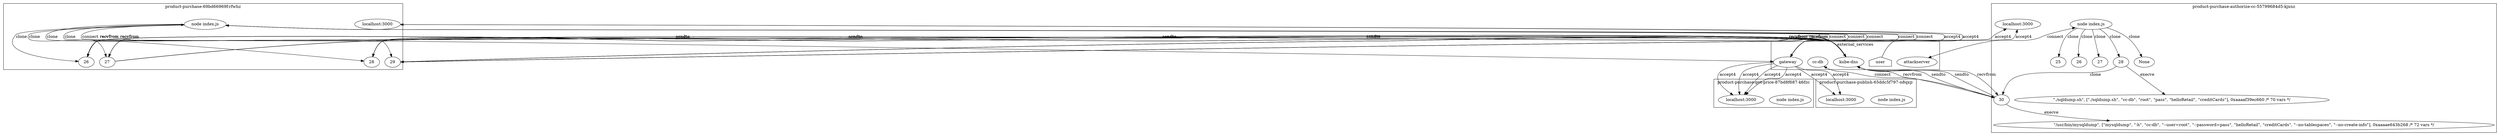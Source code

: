 digraph G {
	subgraph "cluster_ product-purchase-69bd66969f-rfwhz " {
		label=" product-purchase-69bd66969f-rfwhz "
		6657 [label="node index.js"]
		"product-purchase_localhost_3000" [label="localhost:3000"]
		"product-purchase_localhost_3000" [label="localhost:3000"]
		6657 -> 11289 [label=clone]
		6657 -> 11298 [label=clone]
		6657 -> 11292 [label=clone]
		6657 -> 11306 [label=clone]
		11289 [label=26]
		11298 [label=27]
		11292 [label=28]
		11306 [label=29]
	}
	subgraph "cluster_ product-purchase-get-price-87bd8f687-k6fzc " {
		label=" product-purchase-get-price-87bd8f687-k6fzc "
		7529 [label="node index.js"]
		"product-purchase-get-price_localhost_3000" [label="localhost:3000"]
		"product-purchase-get-price_localhost_3000" [label="localhost:3000"]
		"product-purchase-get-price_localhost_3000" [label="localhost:3000"]
		"product-purchase-get-price_localhost_3000" [label="localhost:3000"]
	}
	subgraph "cluster_ product-purchase-publish-65ddc5f797-n8qxp " {
		label=" product-purchase-publish-65ddc5f797-n8qxp "
		8799 [label="node index.js"]
		"product-purchase-publish_localhost_3000" [label="localhost:3000"]
		"product-purchase-publish_localhost_3000" [label="localhost:3000"]
	}
	subgraph "cluster_ product-purchase-authorize-cc-55799684d5-kjxnz " {
		label=" product-purchase-authorize-cc-55799684d5-kjxnz "
		10256 [label="node index.js"]
		"product-purchase-authorize-cc_localhost_3000" [label="localhost:3000"]
		"product-purchase-authorize-cc_localhost_3000" [label="localhost:3000"]
		10256 -> 11882 [label=clone]
		10256 -> 11876 [label=clone]
		10256 -> 11887 [label=clone]
		10256 -> 12022 [label=clone]
		10256 -> None [label=clone]
		11882 [label=25]
		11876 [label=26]
		11887 [label=27]
		12022 [label=28]
		" product-purchase-authorize-cc-55799684d5-kjxnz _./sqldump.sh cc-db root pass helloRetail creditCards" [label="\"./sqldump.sh\", [\"./sqldump.sh\", \"cc-db\", \"root\", \"pass\", \"helloRetail\", \"creditCards\"], 0xaaaaf39ec660 /* 70 vars */"]
		12022 -> " product-purchase-authorize-cc-55799684d5-kjxnz _./sqldump.sh cc-db root pass helloRetail creditCards" [label=execve]
		12022 -> 12055 [label=clone]
		12055 [label=30]
		" product-purchase-authorize-cc-55799684d5-kjxnz _mysqldump -h cc-db --user=root --password=pass helloRetail creditCards --no-tablespaces --no-create-info" [label="\"/usr/bin/mysqldump\", [\"mysqldump\", \"-h\", \"cc-db\", \"--user=root\", \"--password=pass\", \"helloRetail\", \"creditCards\", \"--no-tablespaces\", \"--no-create-info\"], 0xaaaae643b268 /* 72 vars */"]
		12055 -> " product-purchase-authorize-cc-55799684d5-kjxnz _mysqldump -h cc-db --user=root --password=pass helloRetail creditCards --no-tablespaces --no-create-info" [label=execve]
	}
	subgraph cluster_services {
		label=external_services
		user [shape=house]
		user -> "product-purchase_localhost_3000" [label=accept4]
		user -> "product-purchase_localhost_3000" [label=accept4]
		"10.107.89.58_8080" [label=gateway]
		6657 -> "10.107.89.58_8080" [label=connect dir=both]
		"10.107.89.58_8080" [label=gateway]
		6657 -> "10.107.89.58_8080" [label=connect dir=both]
		"10.107.89.58_8080" [label=gateway]
		6657 -> "10.107.89.58_8080" [label=connect dir=both]
		"10.107.89.58_8080" [label=gateway]
		6657 -> "10.107.89.58_8080" [label=connect dir=both]
		"10.107.89.58_8080" [label=gateway]
		6657 -> "10.107.89.58_8080" [label=connect dir=both]
		"10.107.89.58_8080" [label=gateway]
		6657 -> "10.107.89.58_8080" [label=connect dir=both]
		"10.96.0.10_53" [label="kube-dns"]
		11289 -> "10.96.0.10_53" [label=sendto]
		"10.96.0.10_53" [label="kube-dns"]
		11289 -> "10.96.0.10_53" [label=sendto]
		"10.96.0.10_53" [label="kube-dns"]
		"10.96.0.10_53" -> 11289 [label=recvfrom]
		"10.96.0.10_53" [label="kube-dns"]
		"10.96.0.10_53" -> 11289 [label=recvfrom]
		"10.96.0.10_53" [label="kube-dns"]
		11289 -> "10.96.0.10_53" [label=sendto]
		"10.96.0.10_53" [label="kube-dns"]
		11289 -> "10.96.0.10_53" [label=sendto]
		"10.96.0.10_53" [label="kube-dns"]
		"10.96.0.10_53" -> 11289 [label=recvfrom]
		"10.96.0.10_53" [label="kube-dns"]
		"10.96.0.10_53" -> 11289 [label=recvfrom]
		"10.96.0.10_53" [label="kube-dns"]
		11289 -> "10.96.0.10_53" [label=sendto]
		"10.96.0.10_53" [label="kube-dns"]
		11289 -> "10.96.0.10_53" [label=sendto]
		"10.96.0.10_53" [label="kube-dns"]
		"10.96.0.10_53" -> 11289 [label=recvfrom]
		"10.96.0.10_53" [label="kube-dns"]
		"10.96.0.10_53" -> 11289 [label=recvfrom]
		"10.96.0.10_53" [label="kube-dns"]
		11289 -> "10.96.0.10_53" [label=sendto]
		"10.96.0.10_53" [label="kube-dns"]
		11289 -> "10.96.0.10_53" [label=sendto]
		"10.96.0.10_53" [label="kube-dns"]
		"10.96.0.10_53" -> 11289 [label=recvfrom]
		"10.96.0.10_53" [label="kube-dns"]
		"10.96.0.10_53" -> 11289 [label=recvfrom]
		"10.96.0.10_53" [label="kube-dns"]
		11289 -> "10.96.0.10_53" [label=sendto]
		"10.96.0.10_53" [label="kube-dns"]
		11289 -> "10.96.0.10_53" [label=sendto]
		"10.96.0.10_53" [label="kube-dns"]
		"10.96.0.10_53" -> 11289 [label=recvfrom]
		"10.96.0.10_53" [label="kube-dns"]
		"10.96.0.10_53" -> 11289 [label=recvfrom]
		"10.96.0.10_53" [label="kube-dns"]
		11289 -> "10.96.0.10_53" [label=sendto]
		"10.96.0.10_53" [label="kube-dns"]
		11289 -> "10.96.0.10_53" [label=sendto]
		"10.96.0.10_53" [label="kube-dns"]
		"10.96.0.10_53" -> 11289 [label=recvfrom]
		"10.96.0.10_53" [label="kube-dns"]
		"10.96.0.10_53" -> 11289 [label=recvfrom]
		"10.96.0.10_53" [label="kube-dns"]
		11289 -> "10.96.0.10_53" [label=sendto]
		"10.96.0.10_53" [label="kube-dns"]
		11289 -> "10.96.0.10_53" [label=sendto]
		"10.96.0.10_53" [label="kube-dns"]
		"10.96.0.10_53" -> 11289 [label=recvfrom]
		"10.96.0.10_53" [label="kube-dns"]
		"10.96.0.10_53" -> 11289 [label=recvfrom]
		"10.96.0.10_53" [label="kube-dns"]
		11289 -> "10.96.0.10_53" [label=sendto]
		"10.96.0.10_53" [label="kube-dns"]
		11289 -> "10.96.0.10_53" [label=sendto]
		"10.96.0.10_53" [label="kube-dns"]
		"10.96.0.10_53" -> 11289 [label=recvfrom]
		"10.96.0.10_53" [label="kube-dns"]
		"10.96.0.10_53" -> 11289 [label=recvfrom]
		"10.96.0.10_53" [label="kube-dns"]
		11298 -> "10.96.0.10_53" [label=sendto]
		"10.96.0.10_53" [label="kube-dns"]
		11298 -> "10.96.0.10_53" [label=sendto]
		"10.96.0.10_53" [label="kube-dns"]
		"10.96.0.10_53" -> 11298 [label=recvfrom]
		"10.96.0.10_53" [label="kube-dns"]
		"10.96.0.10_53" -> 11298 [label=recvfrom]
		"10.96.0.10_53" [label="kube-dns"]
		11298 -> "10.96.0.10_53" [label=sendto]
		"10.96.0.10_53" [label="kube-dns"]
		11298 -> "10.96.0.10_53" [label=sendto]
		"10.96.0.10_53" [label="kube-dns"]
		"10.96.0.10_53" -> 11298 [label=recvfrom]
		"10.96.0.10_53" [label="kube-dns"]
		"10.96.0.10_53" -> 11298 [label=recvfrom]
		"10.96.0.10_53" [label="kube-dns"]
		11298 -> "10.96.0.10_53" [label=sendto]
		"10.96.0.10_53" [label="kube-dns"]
		11298 -> "10.96.0.10_53" [label=sendto]
		"10.96.0.10_53" [label="kube-dns"]
		"10.96.0.10_53" -> 11298 [label=recvfrom]
		"10.96.0.10_53" [label="kube-dns"]
		"10.96.0.10_53" -> 11298 [label=recvfrom]
		"10.96.0.10_53" [label="kube-dns"]
		11298 -> "10.96.0.10_53" [label=sendto]
		"10.96.0.10_53" [label="kube-dns"]
		11298 -> "10.96.0.10_53" [label=sendto]
		"10.96.0.10_53" [label="kube-dns"]
		"10.96.0.10_53" -> 11298 [label=recvfrom]
		"10.96.0.10_53" [label="kube-dns"]
		"10.96.0.10_53" -> 11298 [label=recvfrom]
		"10.96.0.10_53" [label="kube-dns"]
		11292 -> "10.96.0.10_53" [label=sendto]
		"10.96.0.10_53" [label="kube-dns"]
		11292 -> "10.96.0.10_53" [label=sendto]
		"10.96.0.10_53" [label="kube-dns"]
		"10.96.0.10_53" -> 11292 [label=recvfrom]
		"10.96.0.10_53" [label="kube-dns"]
		"10.96.0.10_53" -> 11292 [label=recvfrom]
		"10.96.0.10_53" [label="kube-dns"]
		11292 -> "10.96.0.10_53" [label=sendto]
		"10.96.0.10_53" [label="kube-dns"]
		11292 -> "10.96.0.10_53" [label=sendto]
		"10.96.0.10_53" [label="kube-dns"]
		"10.96.0.10_53" -> 11292 [label=recvfrom]
		"10.96.0.10_53" [label="kube-dns"]
		"10.96.0.10_53" -> 11292 [label=recvfrom]
		"10.96.0.10_53" [label="kube-dns"]
		11292 -> "10.96.0.10_53" [label=sendto]
		"10.96.0.10_53" [label="kube-dns"]
		11292 -> "10.96.0.10_53" [label=sendto]
		"10.96.0.10_53" [label="kube-dns"]
		"10.96.0.10_53" -> 11292 [label=recvfrom]
		"10.96.0.10_53" [label="kube-dns"]
		"10.96.0.10_53" -> 11292 [label=recvfrom]
		"10.96.0.10_53" [label="kube-dns"]
		11292 -> "10.96.0.10_53" [label=sendto]
		"10.96.0.10_53" [label="kube-dns"]
		11292 -> "10.96.0.10_53" [label=sendto]
		"10.96.0.10_53" [label="kube-dns"]
		"10.96.0.10_53" -> 11292 [label=recvfrom]
		"10.96.0.10_53" [label="kube-dns"]
		"10.96.0.10_53" -> 11292 [label=recvfrom]
		"10.96.0.10_53" [label="kube-dns"]
		11292 -> "10.96.0.10_53" [label=sendto]
		"10.96.0.10_53" [label="kube-dns"]
		11292 -> "10.96.0.10_53" [label=sendto]
		"10.96.0.10_53" [label="kube-dns"]
		"10.96.0.10_53" -> 11292 [label=recvfrom]
		"10.96.0.10_53" [label="kube-dns"]
		"10.96.0.10_53" -> 11292 [label=recvfrom]
		"10.96.0.10_53" [label="kube-dns"]
		11292 -> "10.96.0.10_53" [label=sendto]
		"10.96.0.10_53" [label="kube-dns"]
		11292 -> "10.96.0.10_53" [label=sendto]
		"10.96.0.10_53" [label="kube-dns"]
		"10.96.0.10_53" -> 11292 [label=recvfrom]
		"10.96.0.10_53" [label="kube-dns"]
		"10.96.0.10_53" -> 11292 [label=recvfrom]
		"10.96.0.10_53" [label="kube-dns"]
		11292 -> "10.96.0.10_53" [label=sendto]
		"10.96.0.10_53" [label="kube-dns"]
		11292 -> "10.96.0.10_53" [label=sendto]
		"10.96.0.10_53" [label="kube-dns"]
		"10.96.0.10_53" -> 11292 [label=recvfrom]
		"10.96.0.10_53" [label="kube-dns"]
		"10.96.0.10_53" -> 11292 [label=recvfrom]
		"10.96.0.10_53" [label="kube-dns"]
		11292 -> "10.96.0.10_53" [label=sendto]
		"10.96.0.10_53" [label="kube-dns"]
		11292 -> "10.96.0.10_53" [label=sendto]
		"10.96.0.10_53" [label="kube-dns"]
		"10.96.0.10_53" -> 11292 [label=recvfrom]
		"10.96.0.10_53" [label="kube-dns"]
		"10.96.0.10_53" -> 11292 [label=recvfrom]
		"10.96.0.10_53" [label="kube-dns"]
		11306 -> "10.96.0.10_53" [label=sendto]
		"10.96.0.10_53" [label="kube-dns"]
		11306 -> "10.96.0.10_53" [label=sendto]
		"10.96.0.10_53" [label="kube-dns"]
		"10.96.0.10_53" -> 11306 [label=recvfrom]
		"10.96.0.10_53" [label="kube-dns"]
		"10.96.0.10_53" -> 11306 [label=recvfrom]
		"10.96.0.10_53" [label="kube-dns"]
		11306 -> "10.96.0.10_53" [label=sendto]
		"10.96.0.10_53" [label="kube-dns"]
		11306 -> "10.96.0.10_53" [label=sendto]
		"10.96.0.10_53" [label="kube-dns"]
		"10.96.0.10_53" -> 11306 [label=recvfrom]
		"10.96.0.10_53" [label="kube-dns"]
		"10.96.0.10_53" -> 11306 [label=recvfrom]
		"10.96.0.10_53" [label="kube-dns"]
		11306 -> "10.96.0.10_53" [label=sendto]
		"10.96.0.10_53" [label="kube-dns"]
		11306 -> "10.96.0.10_53" [label=sendto]
		"10.96.0.10_53" [label="kube-dns"]
		"10.96.0.10_53" -> 11306 [label=recvfrom]
		"10.96.0.10_53" [label="kube-dns"]
		"10.96.0.10_53" -> 11306 [label=recvfrom]
		"10.96.0.10_53" [label="kube-dns"]
		11306 -> "10.96.0.10_53" [label=sendto]
		"10.96.0.10_53" [label="kube-dns"]
		11306 -> "10.96.0.10_53" [label=sendto]
		"10.96.0.10_53" [label="kube-dns"]
		"10.96.0.10_53" -> 11306 [label=recvfrom]
		"10.96.0.10_53" [label="kube-dns"]
		"10.96.0.10_53" -> 11306 [label=recvfrom]
		"10.107.89.58_8080" -> "product-purchase-get-price_localhost_3000" [label=accept4]
		"10.107.89.58_8080" -> "product-purchase-get-price_localhost_3000" [label=accept4]
		"10.107.89.58_8080" -> "product-purchase-get-price_localhost_3000" [label=accept4]
		"10.107.89.58_8080" -> "product-purchase-get-price_localhost_3000" [label=accept4]
		"10.107.89.58_8080" -> "product-purchase-publish_localhost_3000" [label=accept4]
		"10.107.89.58_8080" -> "product-purchase-publish_localhost_3000" [label=accept4]
		"10.107.89.58_8080" -> "product-purchase-authorize-cc_localhost_3000" [label=accept4]
		"10.107.89.58_8080" -> "product-purchase-authorize-cc_localhost_3000" [label=accept4]
		"10.100.110.229_8889" [label=attackserver]
		10256 -> "10.100.110.229_8889" [label=connect dir=both]
		"10.96.0.10_53" [label="kube-dns"]
		12055 -> "10.96.0.10_53" [label=sendto]
		"10.96.0.10_53" [label="kube-dns"]
		12055 -> "10.96.0.10_53" [label=sendto]
		"10.96.0.10_53" [label="kube-dns"]
		"10.96.0.10_53" -> 12055 [label=recvfrom]
		"10.96.0.10_53" [label="kube-dns"]
		"10.96.0.10_53" -> 12055 [label=recvfrom]
		"10.108.250.187_3306" [label="cc-db"]
		12055 -> "10.108.250.187_3306" [label=connect dir=both]
	}
}

